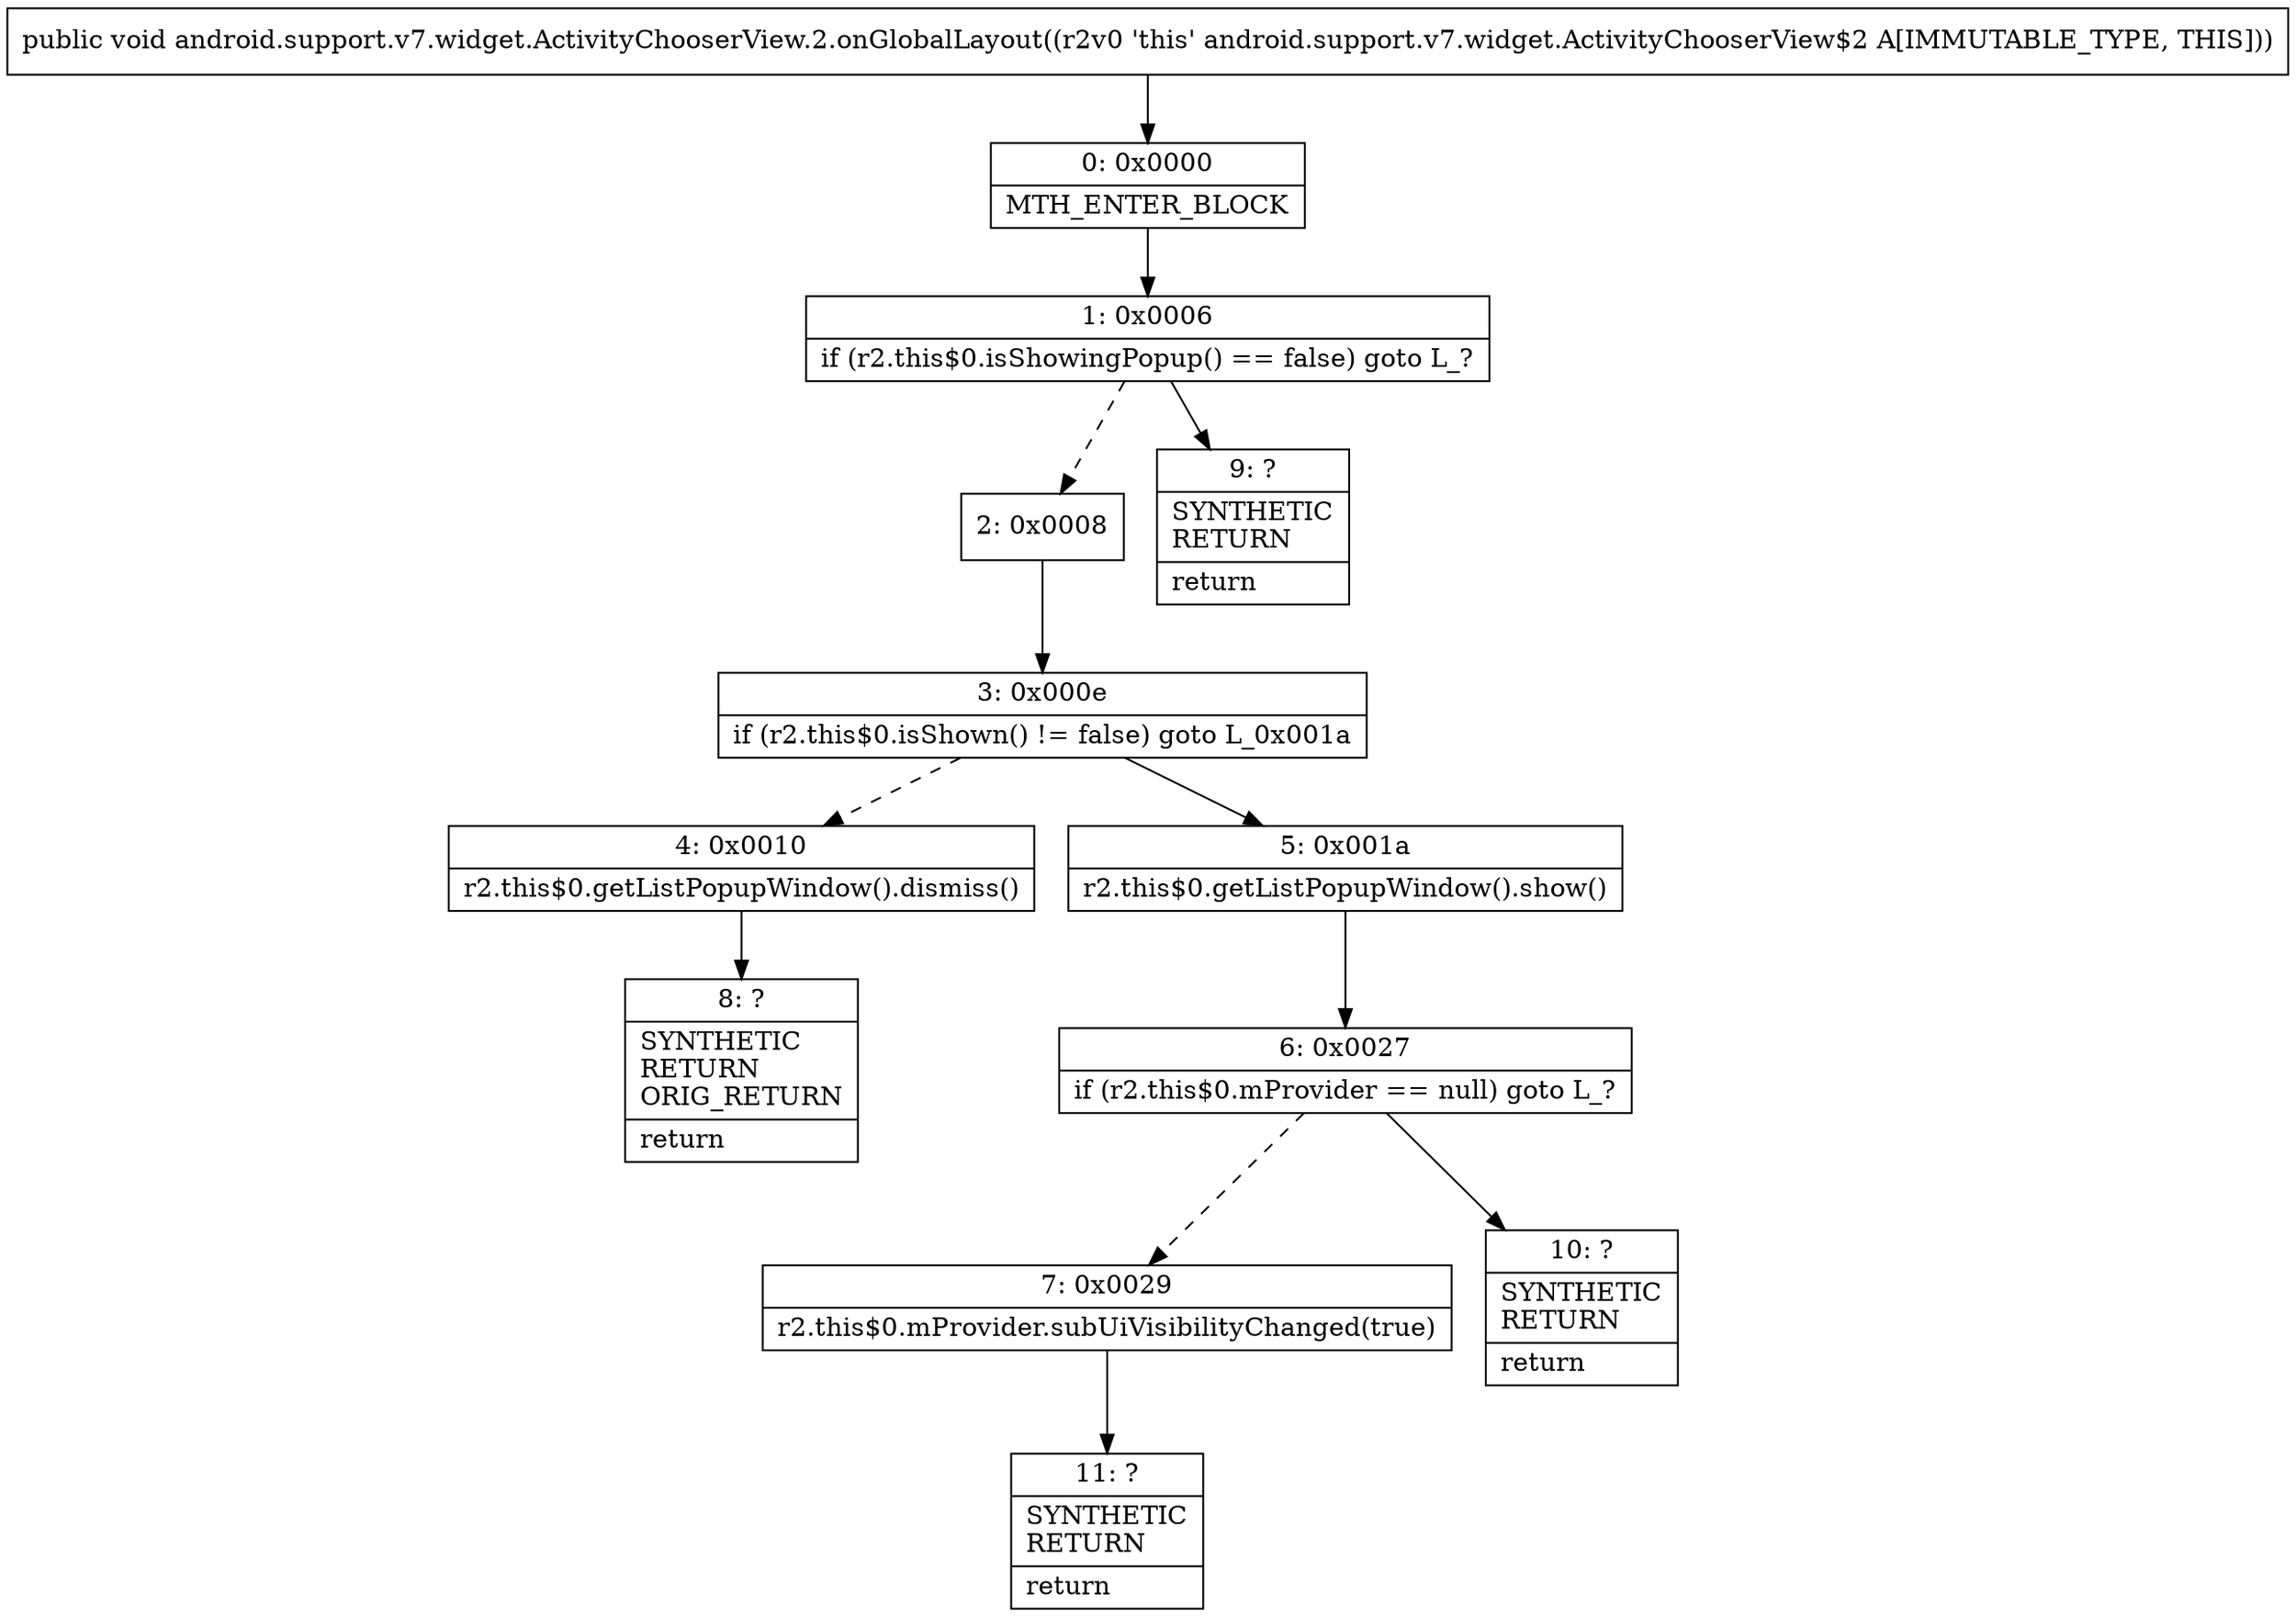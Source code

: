 digraph "CFG forandroid.support.v7.widget.ActivityChooserView.2.onGlobalLayout()V" {
Node_0 [shape=record,label="{0\:\ 0x0000|MTH_ENTER_BLOCK\l}"];
Node_1 [shape=record,label="{1\:\ 0x0006|if (r2.this$0.isShowingPopup() == false) goto L_?\l}"];
Node_2 [shape=record,label="{2\:\ 0x0008}"];
Node_3 [shape=record,label="{3\:\ 0x000e|if (r2.this$0.isShown() != false) goto L_0x001a\l}"];
Node_4 [shape=record,label="{4\:\ 0x0010|r2.this$0.getListPopupWindow().dismiss()\l}"];
Node_5 [shape=record,label="{5\:\ 0x001a|r2.this$0.getListPopupWindow().show()\l}"];
Node_6 [shape=record,label="{6\:\ 0x0027|if (r2.this$0.mProvider == null) goto L_?\l}"];
Node_7 [shape=record,label="{7\:\ 0x0029|r2.this$0.mProvider.subUiVisibilityChanged(true)\l}"];
Node_8 [shape=record,label="{8\:\ ?|SYNTHETIC\lRETURN\lORIG_RETURN\l|return\l}"];
Node_9 [shape=record,label="{9\:\ ?|SYNTHETIC\lRETURN\l|return\l}"];
Node_10 [shape=record,label="{10\:\ ?|SYNTHETIC\lRETURN\l|return\l}"];
Node_11 [shape=record,label="{11\:\ ?|SYNTHETIC\lRETURN\l|return\l}"];
MethodNode[shape=record,label="{public void android.support.v7.widget.ActivityChooserView.2.onGlobalLayout((r2v0 'this' android.support.v7.widget.ActivityChooserView$2 A[IMMUTABLE_TYPE, THIS])) }"];
MethodNode -> Node_0;
Node_0 -> Node_1;
Node_1 -> Node_2[style=dashed];
Node_1 -> Node_9;
Node_2 -> Node_3;
Node_3 -> Node_4[style=dashed];
Node_3 -> Node_5;
Node_4 -> Node_8;
Node_5 -> Node_6;
Node_6 -> Node_7[style=dashed];
Node_6 -> Node_10;
Node_7 -> Node_11;
}

